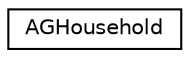 digraph "Graphical Class Hierarchy"
{
  edge [fontname="Helvetica",fontsize="10",labelfontname="Helvetica",labelfontsize="10"];
  node [fontname="Helvetica",fontsize="10",shape=record];
  rankdir="LR";
  Node0 [label="AGHousehold",height=0.2,width=0.4,color="black", fillcolor="white", style="filled",URL="$d1/d61/class_a_g_household.html"];
}
